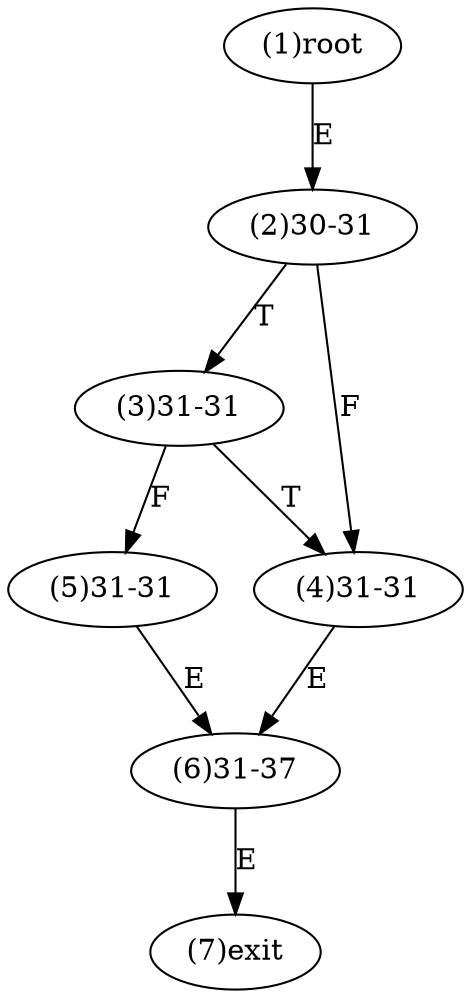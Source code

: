 digraph "" { 
1[ label="(1)root"];
2[ label="(2)30-31"];
3[ label="(3)31-31"];
4[ label="(4)31-31"];
5[ label="(5)31-31"];
6[ label="(6)31-37"];
7[ label="(7)exit"];
1->2[ label="E"];
2->4[ label="F"];
2->3[ label="T"];
3->5[ label="F"];
3->4[ label="T"];
4->6[ label="E"];
5->6[ label="E"];
6->7[ label="E"];
}
